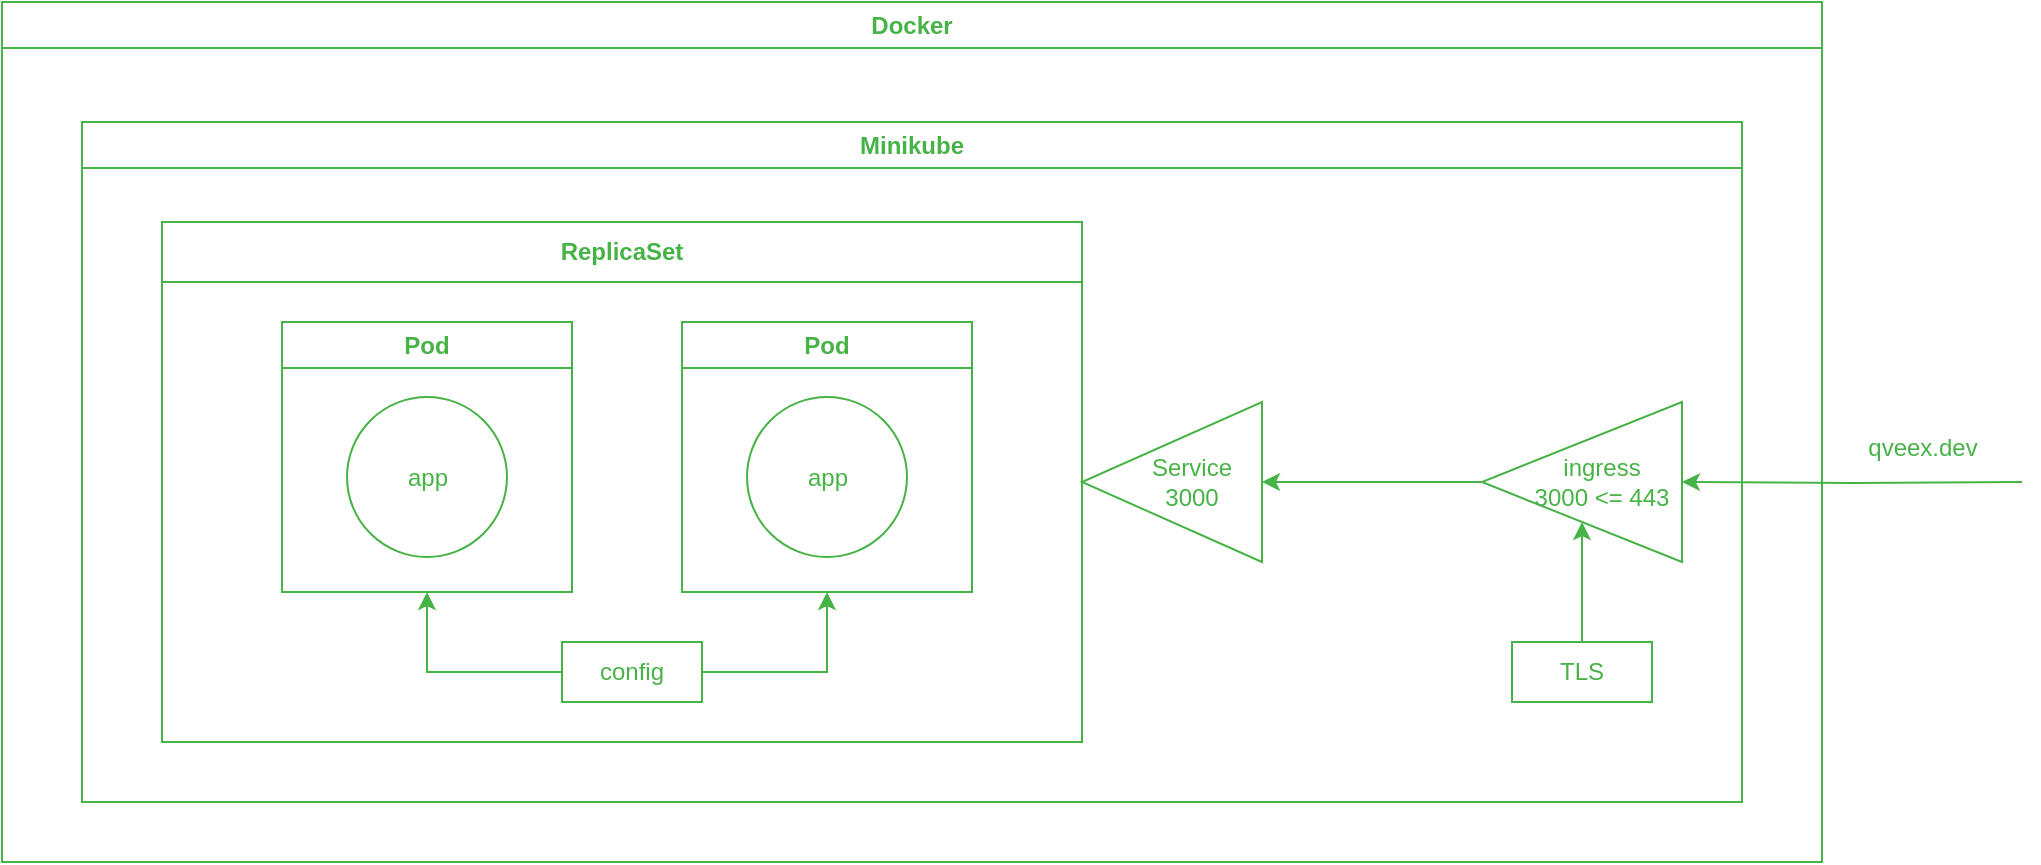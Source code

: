 <mxfile version="22.1.2" type="device">
  <diagram name="Page-1" id="F3PHxVKM1yOQ9DfEnaqc">
    <mxGraphModel dx="1430" dy="793" grid="1" gridSize="10" guides="1" tooltips="1" connect="1" arrows="1" fold="1" page="1" pageScale="1" pageWidth="827" pageHeight="1169" background="none" math="0" shadow="0">
      <root>
        <mxCell id="0" />
        <mxCell id="1" parent="0" />
        <mxCell id="1IW16SQAIGbm7M17Fada-5" value="&lt;font color=&quot;#47b347&quot;&gt;Docker&lt;/font&gt;" style="swimlane;whiteSpace=wrap;html=1;fontColor=#66FF66;strokeColor=#47B347;labelBackgroundColor=none;fillColor=none;" parent="1" vertex="1">
          <mxGeometry x="20" y="160" width="910" height="430" as="geometry" />
        </mxCell>
        <mxCell id="1IW16SQAIGbm7M17Fada-4" value="&lt;font color=&quot;#47b347&quot;&gt;Minikube&lt;/font&gt;" style="swimlane;whiteSpace=wrap;html=1;fontColor=#66FF66;strokeColor=#47B347;labelBackgroundColor=none;fillColor=none;" parent="1IW16SQAIGbm7M17Fada-5" vertex="1">
          <mxGeometry x="40" y="60" width="830" height="340" as="geometry" />
        </mxCell>
        <mxCell id="fz3nPnazKkWcJA0CuhD2-11" value="&lt;font color=&quot;#47b347&quot;&gt;ReplicaSet&lt;/font&gt;" style="swimlane;whiteSpace=wrap;html=1;fontColor=#66FF66;strokeColor=#47B347;labelBackgroundColor=none;fillColor=none;startSize=30;" parent="1IW16SQAIGbm7M17Fada-4" vertex="1">
          <mxGeometry x="40" y="50" width="460" height="260" as="geometry" />
        </mxCell>
        <mxCell id="1IW16SQAIGbm7M17Fada-6" value="&lt;font color=&quot;#47b347&quot;&gt;Pod&lt;/font&gt;" style="swimlane;whiteSpace=wrap;html=1;fontColor=#66FF66;strokeColor=#47B347;labelBackgroundColor=none;fillColor=none;" parent="fz3nPnazKkWcJA0CuhD2-11" vertex="1">
          <mxGeometry x="60" y="50" width="145" height="135" as="geometry">
            <mxRectangle x="20" y="50" width="60" height="30" as="alternateBounds" />
          </mxGeometry>
        </mxCell>
        <mxCell id="1IW16SQAIGbm7M17Fada-7" value="&lt;font color=&quot;#47b347&quot;&gt;app&lt;/font&gt;" style="ellipse;whiteSpace=wrap;html=1;aspect=fixed;fontColor=#66FF66;strokeColor=#47B347;labelBackgroundColor=none;fillColor=none;" parent="1IW16SQAIGbm7M17Fada-6" vertex="1">
          <mxGeometry x="32.5" y="37.5" width="80" height="80" as="geometry" />
        </mxCell>
        <mxCell id="fz3nPnazKkWcJA0CuhD2-3" value="&lt;font color=&quot;#47b347&quot;&gt;Pod&lt;/font&gt;" style="swimlane;whiteSpace=wrap;html=1;fontColor=#66FF66;strokeColor=#47B347;labelBackgroundColor=none;fillColor=none;" parent="fz3nPnazKkWcJA0CuhD2-11" vertex="1">
          <mxGeometry x="260" y="50" width="145" height="135" as="geometry" />
        </mxCell>
        <mxCell id="fz3nPnazKkWcJA0CuhD2-4" value="&lt;font color=&quot;#47b347&quot;&gt;app&lt;/font&gt;" style="ellipse;whiteSpace=wrap;html=1;aspect=fixed;fontColor=#66FF66;strokeColor=#47B347;labelBackgroundColor=none;fillColor=none;" parent="fz3nPnazKkWcJA0CuhD2-3" vertex="1">
          <mxGeometry x="32.5" y="37.5" width="80" height="80" as="geometry" />
        </mxCell>
        <mxCell id="RgUsFBboZ1PsnpottQdm-7" style="edgeStyle=orthogonalEdgeStyle;rounded=0;orthogonalLoop=1;jettySize=auto;html=1;entryX=0.5;entryY=1;entryDx=0;entryDy=0;exitX=1;exitY=0.5;exitDx=0;exitDy=0;strokeColor=#47B347;" edge="1" parent="fz3nPnazKkWcJA0CuhD2-11" source="RgUsFBboZ1PsnpottQdm-5" target="fz3nPnazKkWcJA0CuhD2-3">
          <mxGeometry relative="1" as="geometry" />
        </mxCell>
        <mxCell id="RgUsFBboZ1PsnpottQdm-5" value="config" style="rounded=0;whiteSpace=wrap;html=1;strokeColor=#47B347;fontColor=#47B347;" vertex="1" parent="fz3nPnazKkWcJA0CuhD2-11">
          <mxGeometry x="200" y="210" width="70" height="30" as="geometry" />
        </mxCell>
        <mxCell id="RgUsFBboZ1PsnpottQdm-8" style="edgeStyle=orthogonalEdgeStyle;rounded=0;orthogonalLoop=1;jettySize=auto;html=1;entryX=0.5;entryY=1;entryDx=0;entryDy=0;exitX=0;exitY=0.5;exitDx=0;exitDy=0;strokeColor=#47B347;" edge="1" parent="fz3nPnazKkWcJA0CuhD2-11" source="RgUsFBboZ1PsnpottQdm-5" target="1IW16SQAIGbm7M17Fada-6">
          <mxGeometry relative="1" as="geometry">
            <mxPoint x="280" y="235" as="sourcePoint" />
            <mxPoint x="343" y="195" as="targetPoint" />
          </mxGeometry>
        </mxCell>
        <mxCell id="1IW16SQAIGbm7M17Fada-2" value="&lt;font color=&quot;#47b347&quot;&gt;&amp;nbsp; &amp;nbsp; &amp;nbsp; Service&lt;br&gt;&amp;nbsp; &amp;nbsp; &amp;nbsp; 3000&lt;br&gt;&lt;/font&gt;" style="triangle;whiteSpace=wrap;html=1;rotation=0;direction=west;fontColor=#66FF66;strokeColor=#47B347;labelBackgroundColor=none;fillColor=none;" parent="1IW16SQAIGbm7M17Fada-4" vertex="1">
          <mxGeometry x="500" y="140" width="90" height="80" as="geometry" />
        </mxCell>
        <mxCell id="RgUsFBboZ1PsnpottQdm-1" value="&lt;font color=&quot;#47b347&quot;&gt;&amp;nbsp; &amp;nbsp; &amp;nbsp; ingress&lt;br&gt;&amp;nbsp; &amp;nbsp; &amp;nbsp; 3000 &amp;lt;= 443&lt;br&gt;&lt;/font&gt;" style="triangle;whiteSpace=wrap;html=1;rotation=0;direction=west;fontColor=#66FF66;strokeColor=#47B347;labelBackgroundColor=none;fillColor=none;" vertex="1" parent="1IW16SQAIGbm7M17Fada-4">
          <mxGeometry x="700" y="140" width="100" height="80" as="geometry" />
        </mxCell>
        <mxCell id="1IW16SQAIGbm7M17Fada-8" value="" style="endArrow=classic;html=1;rounded=0;entryX=0;entryY=0.5;entryDx=0;entryDy=0;fontColor=#66FF66;strokeColor=#47B347;labelBackgroundColor=none;exitX=1;exitY=0.5;exitDx=0;exitDy=0;" parent="1IW16SQAIGbm7M17Fada-4" target="1IW16SQAIGbm7M17Fada-2" edge="1" source="RgUsFBboZ1PsnpottQdm-1">
          <mxGeometry width="50" height="50" relative="1" as="geometry">
            <mxPoint x="810" y="190" as="sourcePoint" />
            <mxPoint x="-170" y="-135" as="targetPoint" />
          </mxGeometry>
        </mxCell>
        <mxCell id="RgUsFBboZ1PsnpottQdm-3" value="TLS" style="rounded=0;whiteSpace=wrap;html=1;strokeColor=#47B347;fontColor=#47B347;" vertex="1" parent="1IW16SQAIGbm7M17Fada-4">
          <mxGeometry x="715" y="260" width="70" height="30" as="geometry" />
        </mxCell>
        <mxCell id="RgUsFBboZ1PsnpottQdm-4" style="edgeStyle=orthogonalEdgeStyle;rounded=0;orthogonalLoop=1;jettySize=auto;html=1;exitX=0.5;exitY=0;exitDx=0;exitDy=0;entryX=0.5;entryY=0;entryDx=0;entryDy=0;fontColor=#47B347;strokeColor=#47B347;" edge="1" parent="1IW16SQAIGbm7M17Fada-4" source="RgUsFBboZ1PsnpottQdm-3" target="RgUsFBboZ1PsnpottQdm-1">
          <mxGeometry relative="1" as="geometry" />
        </mxCell>
        <mxCell id="RgUsFBboZ1PsnpottQdm-11" style="edgeStyle=orthogonalEdgeStyle;rounded=0;orthogonalLoop=1;jettySize=auto;html=1;entryX=0;entryY=0.5;entryDx=0;entryDy=0;fontColor=#47B347;strokeColor=#47B347;" edge="1" parent="1" target="RgUsFBboZ1PsnpottQdm-1">
          <mxGeometry relative="1" as="geometry">
            <mxPoint x="1030" y="400" as="sourcePoint" />
            <mxPoint x="1100" y="390" as="targetPoint" />
          </mxGeometry>
        </mxCell>
        <mxCell id="RgUsFBboZ1PsnpottQdm-12" value="qveex.dev" style="text;html=1;align=center;verticalAlign=middle;resizable=0;points=[];autosize=1;strokeColor=none;fillColor=none;fontColor=#47B347;" vertex="1" parent="1">
          <mxGeometry x="940" y="368" width="80" height="30" as="geometry" />
        </mxCell>
      </root>
    </mxGraphModel>
  </diagram>
</mxfile>
